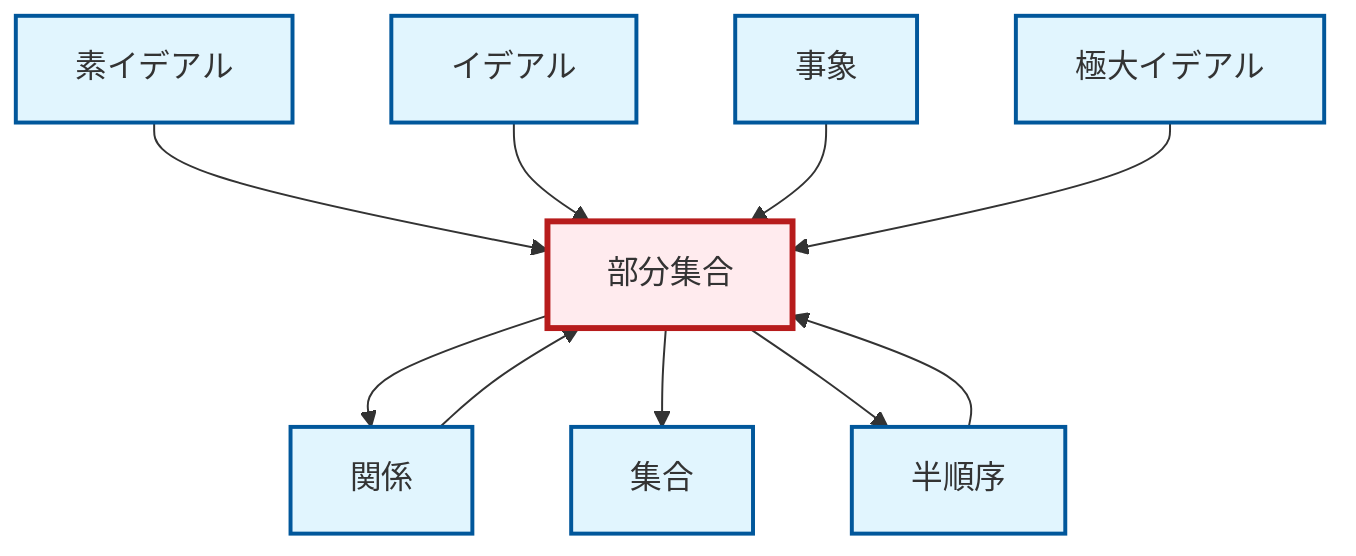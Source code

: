 graph TD
    classDef definition fill:#e1f5fe,stroke:#01579b,stroke-width:2px
    classDef theorem fill:#f3e5f5,stroke:#4a148c,stroke-width:2px
    classDef axiom fill:#fff3e0,stroke:#e65100,stroke-width:2px
    classDef example fill:#e8f5e9,stroke:#1b5e20,stroke-width:2px
    classDef current fill:#ffebee,stroke:#b71c1c,stroke-width:3px
    def-event["事象"]:::definition
    def-prime-ideal["素イデアル"]:::definition
    def-subset["部分集合"]:::definition
    def-relation["関係"]:::definition
    def-ideal["イデアル"]:::definition
    def-maximal-ideal["極大イデアル"]:::definition
    def-partial-order["半順序"]:::definition
    def-set["集合"]:::definition
    def-subset --> def-relation
    def-prime-ideal --> def-subset
    def-relation --> def-subset
    def-subset --> def-set
    def-ideal --> def-subset
    def-partial-order --> def-subset
    def-event --> def-subset
    def-maximal-ideal --> def-subset
    def-subset --> def-partial-order
    class def-subset current